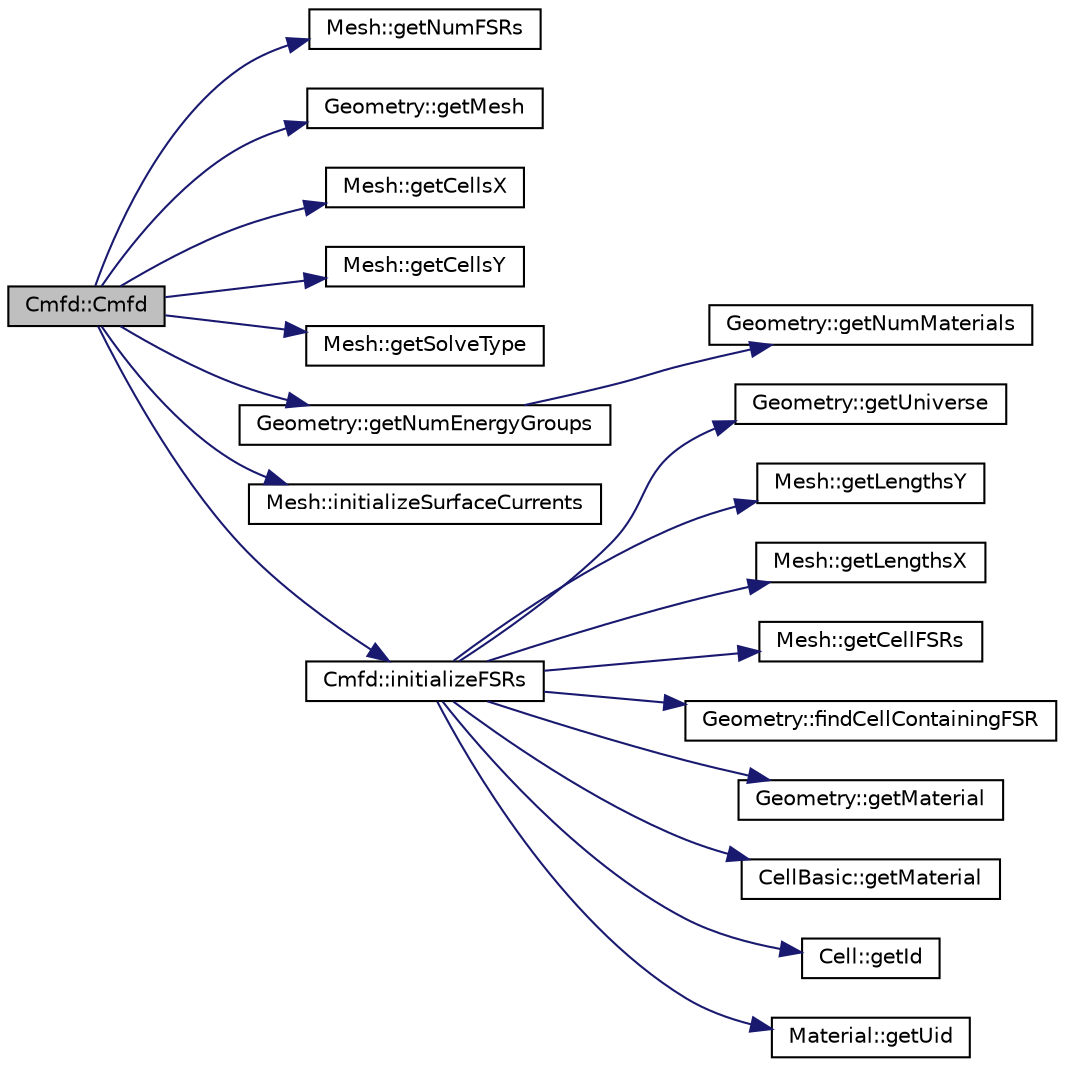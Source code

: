 digraph "Cmfd::Cmfd"
{
  edge [fontname="Helvetica",fontsize="10",labelfontname="Helvetica",labelfontsize="10"];
  node [fontname="Helvetica",fontsize="10",shape=record];
  rankdir="LR";
  Node1 [label="Cmfd::Cmfd",height=0.2,width=0.4,color="black", fillcolor="grey75", style="filled" fontcolor="black"];
  Node1 -> Node2 [color="midnightblue",fontsize="10",style="solid",fontname="Helvetica"];
  Node2 [label="Mesh::getNumFSRs",height=0.2,width=0.4,color="black", fillcolor="white", style="filled",URL="$classMesh.html#a532859005ca84d27ed86b3032b2cdc1e",tooltip="Get the number of FSRs in the Geometry."];
  Node1 -> Node3 [color="midnightblue",fontsize="10",style="solid",fontname="Helvetica"];
  Node3 [label="Geometry::getMesh",height=0.2,width=0.4,color="black", fillcolor="white", style="filled",URL="$classGeometry.html#ab072933706e35191f0b9d499dca9aca0",tooltip="Returns a pointer to the CMFD Mesh object."];
  Node1 -> Node4 [color="midnightblue",fontsize="10",style="solid",fontname="Helvetica"];
  Node4 [label="Mesh::getCellsX",height=0.2,width=0.4,color="black", fillcolor="white", style="filled",URL="$classMesh.html#ac8e3c415c1b6c11a9fdea408dc924caa",tooltip="Get Mesh cell width."];
  Node1 -> Node5 [color="midnightblue",fontsize="10",style="solid",fontname="Helvetica"];
  Node5 [label="Mesh::getCellsY",height=0.2,width=0.4,color="black", fillcolor="white", style="filled",URL="$classMesh.html#a74808bdb6bffae46b7b875eb415109a2",tooltip="Get Mesh cell height."];
  Node1 -> Node6 [color="midnightblue",fontsize="10",style="solid",fontname="Helvetica"];
  Node6 [label="Mesh::getSolveType",height=0.2,width=0.4,color="black", fillcolor="white", style="filled",URL="$classMesh.html#a9373cbcef6e41604be036b5ad8750d92",tooltip="Get the solution method (DIFFUSION or MOC)."];
  Node1 -> Node7 [color="midnightblue",fontsize="10",style="solid",fontname="Helvetica"];
  Node7 [label="Geometry::getNumEnergyGroups",height=0.2,width=0.4,color="black", fillcolor="white", style="filled",URL="$classGeometry.html#aceb6249699270b234cddfb9046ed9b2d",tooltip="Returns the number of energy groups for each Material&#39;s nuclear data."];
  Node7 -> Node8 [color="midnightblue",fontsize="10",style="solid",fontname="Helvetica"];
  Node8 [label="Geometry::getNumMaterials",height=0.2,width=0.4,color="black", fillcolor="white", style="filled",URL="$classGeometry.html#aee3114c51ec090bdc73b470a93ee2b32",tooltip="Returns the number of Materials in the Geometry."];
  Node1 -> Node9 [color="midnightblue",fontsize="10",style="solid",fontname="Helvetica"];
  Node9 [label="Mesh::initializeSurfaceCurrents",height=0.2,width=0.4,color="black", fillcolor="white", style="filled",URL="$classMesh.html#a5394bf063964790c48d4e07b09fa071b",tooltip="Initializes the Mesh surface currents."];
  Node1 -> Node10 [color="midnightblue",fontsize="10",style="solid",fontname="Helvetica"];
  Node10 [label="Cmfd::initializeFSRs",height=0.2,width=0.4,color="black", fillcolor="white", style="filled",URL="$classCmfd.html#ad9986bd845448ba21625cb8adbc0b2e5",tooltip="Initialize the FSRs."];
  Node10 -> Node11 [color="midnightblue",fontsize="10",style="solid",fontname="Helvetica"];
  Node11 [label="Geometry::getUniverse",height=0.2,width=0.4,color="black", fillcolor="white", style="filled",URL="$classGeometry.html#abbd6276818d60a6fb5395d07032007d5",tooltip="Return a pointer to a Universe from the Geometry."];
  Node10 -> Node12 [color="midnightblue",fontsize="10",style="solid",fontname="Helvetica"];
  Node12 [label="Mesh::getLengthsY",height=0.2,width=0.4,color="black", fillcolor="white", style="filled",URL="$classMesh.html#a4104d5c081d8575f25b5c3e4fef5e78e",tooltip="Get array of Mesh cell lengths in y direction."];
  Node10 -> Node13 [color="midnightblue",fontsize="10",style="solid",fontname="Helvetica"];
  Node13 [label="Mesh::getLengthsX",height=0.2,width=0.4,color="black", fillcolor="white", style="filled",URL="$classMesh.html#ad67a2137a193fe5333dcd14aaacdbe54",tooltip="Get array of Mesh cell lengths in x direction."];
  Node10 -> Node14 [color="midnightblue",fontsize="10",style="solid",fontname="Helvetica"];
  Node14 [label="Mesh::getCellFSRs",height=0.2,width=0.4,color="black", fillcolor="white", style="filled",URL="$classMesh.html#a4738244dc29a498d007bc486777f2dbd",tooltip="Get pointer to a std::vector of Mesh cell FSRs."];
  Node10 -> Node15 [color="midnightblue",fontsize="10",style="solid",fontname="Helvetica"];
  Node15 [label="Geometry::findCellContainingFSR",height=0.2,width=0.4,color="black", fillcolor="white", style="filled",URL="$classGeometry.html#a92eee0b27aeacfee8eaef6dacd2c8d6e",tooltip="Find the Cell for a flat source region ID."];
  Node10 -> Node16 [color="midnightblue",fontsize="10",style="solid",fontname="Helvetica"];
  Node16 [label="Geometry::getMaterial",height=0.2,width=0.4,color="black", fillcolor="white", style="filled",URL="$classGeometry.html#af6cb323d79275e9540d7ba4e81bccebf",tooltip="Return a pointer to a Material object in the Geometry."];
  Node10 -> Node17 [color="midnightblue",fontsize="10",style="solid",fontname="Helvetica"];
  Node17 [label="CellBasic::getMaterial",height=0.2,width=0.4,color="black", fillcolor="white", style="filled",URL="$classCellBasic.html#a514c35ecf0d8b33d1e81e9eec2fc10a9",tooltip="Return the ID of the Material filling the CellBasic."];
  Node10 -> Node18 [color="midnightblue",fontsize="10",style="solid",fontname="Helvetica"];
  Node18 [label="Cell::getId",height=0.2,width=0.4,color="black", fillcolor="white", style="filled",URL="$classCell.html#a39543fd6c83589e92363e461f3f50336",tooltip="Return the Cell&#39;s user-specified ID."];
  Node10 -> Node19 [color="midnightblue",fontsize="10",style="solid",fontname="Helvetica"];
  Node19 [label="Material::getUid",height=0.2,width=0.4,color="black", fillcolor="white", style="filled",URL="$classMaterial.html#a95de130b248a20f9237793ab92e494a3",tooltip="Return the Material&#39;s unique ID."];
}
